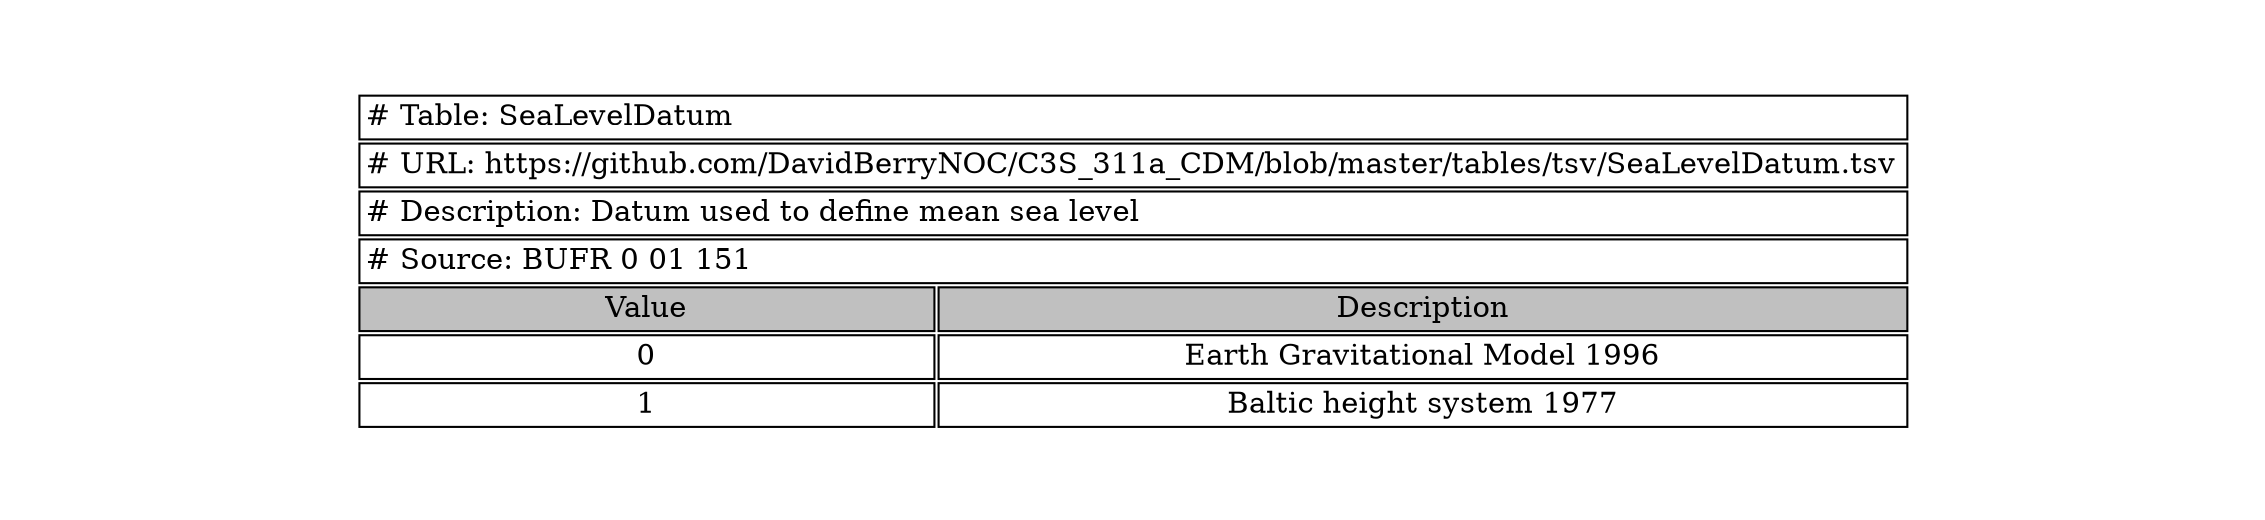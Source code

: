 digraph SeaLevelDatum {
node [color=white]
SeaLevelDatum [label=<<TABLE BORDER="0" CELLBORDER="1" CELLSPACING="2" COLOR="BLACK">
<TR><TD COLSPAN="2" ALIGN="left"># Table: SeaLevelDatum</TD></TR>
<TR><TD COLSPAN="2" ALIGN="left"># URL: https://github.com/DavidBerryNOC/C3S_311a_CDM/blob/master/tables/tsv/SeaLevelDatum.tsv</TD></TR>
<TR><TD ALIGN="left" COLSPAN="2"># Description: Datum used to define mean sea level</TD></TR>
<TR><TD ALIGN="left" COLSPAN="2"># Source: BUFR 0 01 151</TD></TR>
<TR><TD BGCOLOR="GRAY">Value</TD><TD BGCOLOR="GRAY">Description</TD></TR>
<TR><TD>0</TD><TD>Earth Gravitational Model 1996</TD></TR>
<TR><TD>1</TD><TD>Baltic height system 1977</TD></TR>
</TABLE>>];
}
